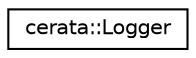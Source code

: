 digraph "Graphical Class Hierarchy"
{
 // LATEX_PDF_SIZE
  edge [fontname="Helvetica",fontsize="10",labelfontname="Helvetica",labelfontsize="10"];
  node [fontname="Helvetica",fontsize="10",shape=record];
  rankdir="LR";
  Node0 [label="cerata::Logger",height=0.2,width=0.4,color="black", fillcolor="white", style="filled",URL="$classcerata_1_1_logger.html",tooltip="Logger class."];
}
